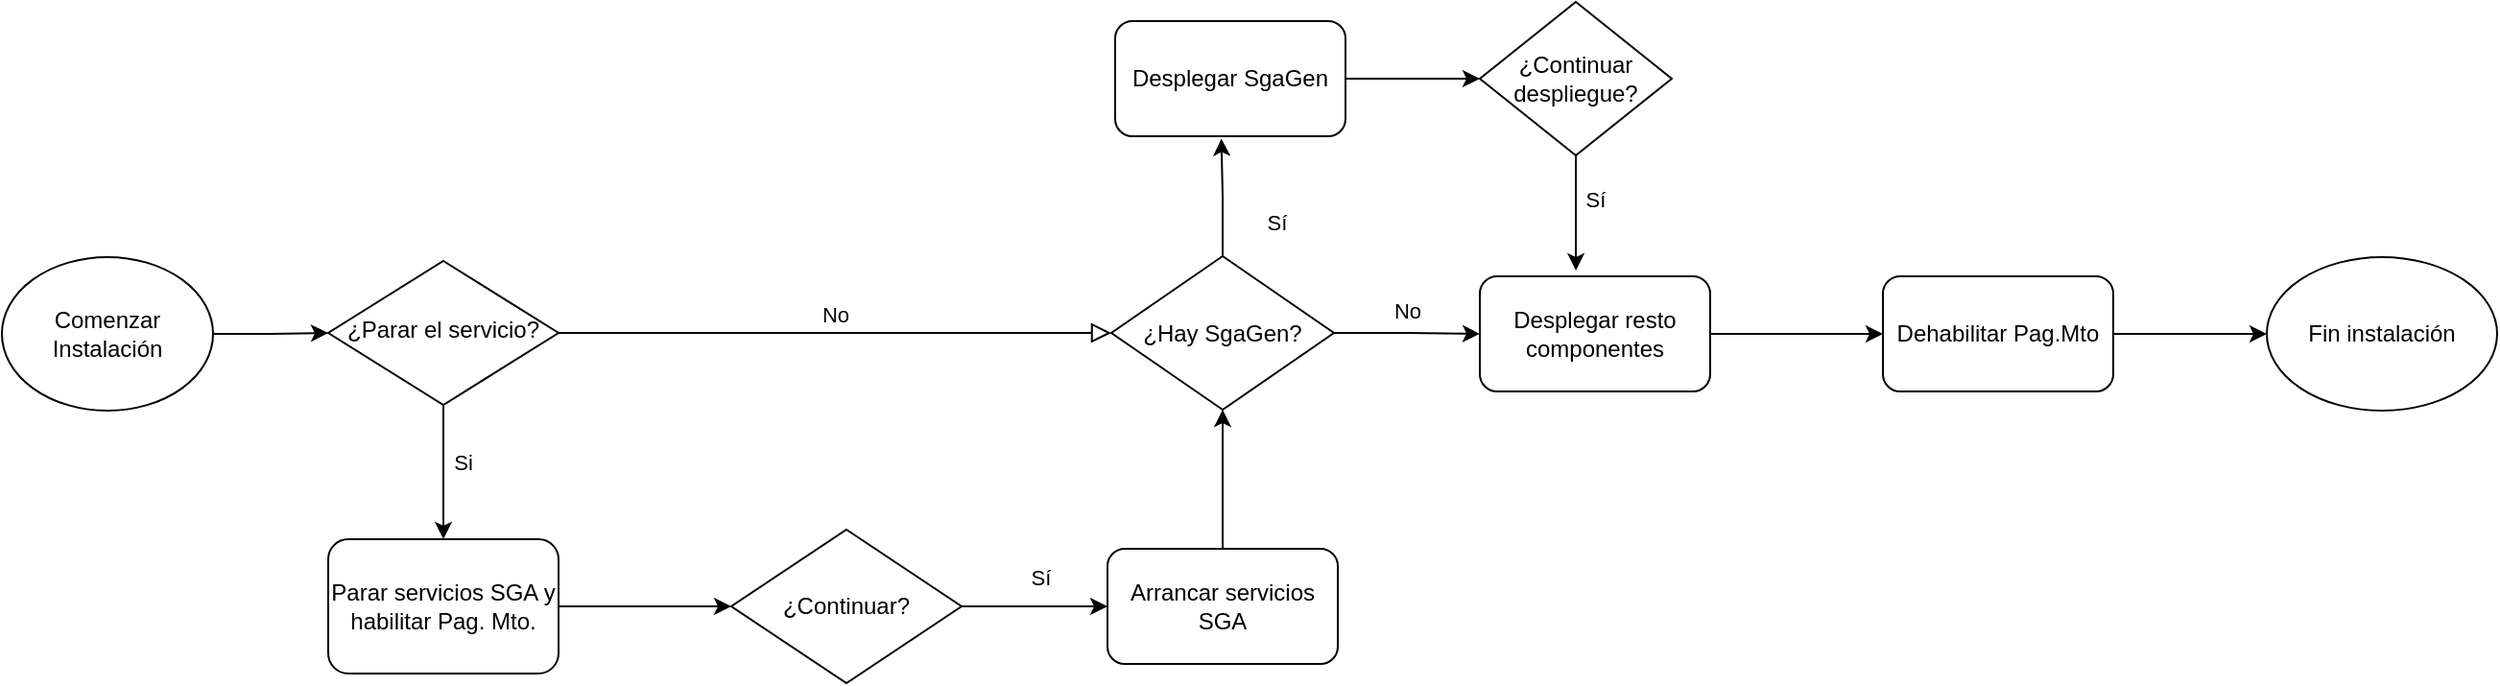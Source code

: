 <mxfile version="20.5.3" type="github">
  <diagram id="C5RBs43oDa-KdzZeNtuy" name="Page-1">
    <mxGraphModel dx="1808" dy="486" grid="1" gridSize="10" guides="1" tooltips="1" connect="1" arrows="1" fold="1" page="1" pageScale="1" pageWidth="827" pageHeight="1169" math="0" shadow="0">
      <root>
        <mxCell id="WIyWlLk6GJQsqaUBKTNV-0" />
        <mxCell id="WIyWlLk6GJQsqaUBKTNV-1" parent="WIyWlLk6GJQsqaUBKTNV-0" />
        <mxCell id="WIyWlLk6GJQsqaUBKTNV-5" value="No" style="edgeStyle=orthogonalEdgeStyle;rounded=0;html=1;jettySize=auto;orthogonalLoop=1;fontSize=11;endArrow=block;endFill=0;endSize=8;strokeWidth=1;shadow=0;labelBackgroundColor=none;entryX=0;entryY=0.5;entryDx=0;entryDy=0;" parent="WIyWlLk6GJQsqaUBKTNV-1" source="WIyWlLk6GJQsqaUBKTNV-6" target="yWLYZ-c4DIYPpMAelOv0-13" edge="1">
          <mxGeometry y="10" relative="1" as="geometry">
            <mxPoint as="offset" />
            <mxPoint x="414" y="212.5" as="targetPoint" />
          </mxGeometry>
        </mxCell>
        <object label="Si" id="yWLYZ-c4DIYPpMAelOv0-4">
          <mxCell style="edgeStyle=orthogonalEdgeStyle;rounded=0;orthogonalLoop=1;jettySize=auto;html=1;" edge="1" parent="WIyWlLk6GJQsqaUBKTNV-1">
            <mxGeometry x="-0.143" y="10" relative="1" as="geometry">
              <mxPoint x="70" y="250" as="sourcePoint" />
              <mxPoint x="70" y="320" as="targetPoint" />
              <mxPoint as="offset" />
            </mxGeometry>
          </mxCell>
        </object>
        <mxCell id="WIyWlLk6GJQsqaUBKTNV-6" value="¿Parar el servicio?" style="rhombus;whiteSpace=wrap;html=1;shadow=0;fontFamily=Helvetica;fontSize=12;align=center;strokeWidth=1;spacing=6;spacingTop=-4;" parent="WIyWlLk6GJQsqaUBKTNV-1" vertex="1">
          <mxGeometry x="10" y="175" width="120" height="75" as="geometry" />
        </mxCell>
        <mxCell id="yWLYZ-c4DIYPpMAelOv0-6" style="edgeStyle=orthogonalEdgeStyle;rounded=0;orthogonalLoop=1;jettySize=auto;html=1;entryX=0;entryY=0.5;entryDx=0;entryDy=0;" edge="1" parent="WIyWlLk6GJQsqaUBKTNV-1" source="yWLYZ-c4DIYPpMAelOv0-0" target="yWLYZ-c4DIYPpMAelOv0-5">
          <mxGeometry relative="1" as="geometry" />
        </mxCell>
        <mxCell id="yWLYZ-c4DIYPpMAelOv0-0" value="Parar servicios SGA y habilitar Pag. Mto." style="rounded=1;whiteSpace=wrap;html=1;" vertex="1" parent="WIyWlLk6GJQsqaUBKTNV-1">
          <mxGeometry x="10" y="320" width="120" height="70" as="geometry" />
        </mxCell>
        <mxCell id="yWLYZ-c4DIYPpMAelOv0-11" value="Sí" style="edgeStyle=orthogonalEdgeStyle;rounded=0;orthogonalLoop=1;jettySize=auto;html=1;entryX=0;entryY=0.5;entryDx=0;entryDy=0;" edge="1" parent="WIyWlLk6GJQsqaUBKTNV-1" source="yWLYZ-c4DIYPpMAelOv0-5" target="yWLYZ-c4DIYPpMAelOv0-10">
          <mxGeometry x="0.081" y="15" relative="1" as="geometry">
            <mxPoint as="offset" />
          </mxGeometry>
        </mxCell>
        <mxCell id="yWLYZ-c4DIYPpMAelOv0-5" value="¿Continuar?" style="rhombus;whiteSpace=wrap;html=1;" vertex="1" parent="WIyWlLk6GJQsqaUBKTNV-1">
          <mxGeometry x="220" y="315" width="120" height="80" as="geometry" />
        </mxCell>
        <mxCell id="yWLYZ-c4DIYPpMAelOv0-14" style="edgeStyle=orthogonalEdgeStyle;rounded=0;orthogonalLoop=1;jettySize=auto;html=1;entryX=0.5;entryY=1;entryDx=0;entryDy=0;" edge="1" parent="WIyWlLk6GJQsqaUBKTNV-1" source="yWLYZ-c4DIYPpMAelOv0-10" target="yWLYZ-c4DIYPpMAelOv0-13">
          <mxGeometry relative="1" as="geometry" />
        </mxCell>
        <mxCell id="yWLYZ-c4DIYPpMAelOv0-10" value="Arrancar servicios SGA" style="rounded=1;whiteSpace=wrap;html=1;" vertex="1" parent="WIyWlLk6GJQsqaUBKTNV-1">
          <mxGeometry x="416" y="325" width="120" height="60" as="geometry" />
        </mxCell>
        <mxCell id="yWLYZ-c4DIYPpMAelOv0-17" value="Sí" style="edgeStyle=orthogonalEdgeStyle;rounded=0;orthogonalLoop=1;jettySize=auto;html=1;entryX=0.461;entryY=1.021;entryDx=0;entryDy=0;entryPerimeter=0;" edge="1" parent="WIyWlLk6GJQsqaUBKTNV-1" source="yWLYZ-c4DIYPpMAelOv0-13" target="yWLYZ-c4DIYPpMAelOv0-15">
          <mxGeometry x="0.009" y="-14" relative="1" as="geometry">
            <mxPoint x="14" y="13" as="offset" />
          </mxGeometry>
        </mxCell>
        <mxCell id="yWLYZ-c4DIYPpMAelOv0-21" value="No" style="edgeStyle=orthogonalEdgeStyle;rounded=0;orthogonalLoop=1;jettySize=auto;html=1;entryX=0;entryY=0.5;entryDx=0;entryDy=0;" edge="1" parent="WIyWlLk6GJQsqaUBKTNV-1" source="yWLYZ-c4DIYPpMAelOv0-13" target="yWLYZ-c4DIYPpMAelOv0-20">
          <mxGeometry x="-0.007" y="-12" relative="1" as="geometry">
            <mxPoint x="12" y="-12" as="offset" />
          </mxGeometry>
        </mxCell>
        <mxCell id="yWLYZ-c4DIYPpMAelOv0-13" value="¿Hay SgaGen?" style="rhombus;whiteSpace=wrap;html=1;" vertex="1" parent="WIyWlLk6GJQsqaUBKTNV-1">
          <mxGeometry x="418" y="172.5" width="116" height="80" as="geometry" />
        </mxCell>
        <mxCell id="yWLYZ-c4DIYPpMAelOv0-19" style="edgeStyle=orthogonalEdgeStyle;rounded=0;orthogonalLoop=1;jettySize=auto;html=1;entryX=0;entryY=0.5;entryDx=0;entryDy=0;" edge="1" parent="WIyWlLk6GJQsqaUBKTNV-1" source="yWLYZ-c4DIYPpMAelOv0-15" target="yWLYZ-c4DIYPpMAelOv0-18">
          <mxGeometry relative="1" as="geometry" />
        </mxCell>
        <mxCell id="yWLYZ-c4DIYPpMAelOv0-15" value="Desplegar SgaGen" style="rounded=1;whiteSpace=wrap;html=1;" vertex="1" parent="WIyWlLk6GJQsqaUBKTNV-1">
          <mxGeometry x="420" y="50" width="120" height="60" as="geometry" />
        </mxCell>
        <mxCell id="yWLYZ-c4DIYPpMAelOv0-22" style="edgeStyle=orthogonalEdgeStyle;rounded=0;orthogonalLoop=1;jettySize=auto;html=1;entryX=0.417;entryY=-0.05;entryDx=0;entryDy=0;entryPerimeter=0;" edge="1" parent="WIyWlLk6GJQsqaUBKTNV-1" source="yWLYZ-c4DIYPpMAelOv0-18" target="yWLYZ-c4DIYPpMAelOv0-20">
          <mxGeometry relative="1" as="geometry" />
        </mxCell>
        <mxCell id="yWLYZ-c4DIYPpMAelOv0-23" value="Sí" style="edgeLabel;html=1;align=center;verticalAlign=middle;resizable=0;points=[];" vertex="1" connectable="0" parent="yWLYZ-c4DIYPpMAelOv0-22">
          <mxGeometry x="-0.234" y="-2" relative="1" as="geometry">
            <mxPoint x="12" as="offset" />
          </mxGeometry>
        </mxCell>
        <mxCell id="yWLYZ-c4DIYPpMAelOv0-18" value="¿Continuar despliegue?" style="rhombus;whiteSpace=wrap;html=1;" vertex="1" parent="WIyWlLk6GJQsqaUBKTNV-1">
          <mxGeometry x="610" y="40" width="100" height="80" as="geometry" />
        </mxCell>
        <mxCell id="yWLYZ-c4DIYPpMAelOv0-25" style="edgeStyle=orthogonalEdgeStyle;rounded=0;orthogonalLoop=1;jettySize=auto;html=1;entryX=0;entryY=0.5;entryDx=0;entryDy=0;" edge="1" parent="WIyWlLk6GJQsqaUBKTNV-1" source="yWLYZ-c4DIYPpMAelOv0-20" target="yWLYZ-c4DIYPpMAelOv0-24">
          <mxGeometry relative="1" as="geometry" />
        </mxCell>
        <mxCell id="yWLYZ-c4DIYPpMAelOv0-20" value="Desplegar resto componentes" style="rounded=1;whiteSpace=wrap;html=1;" vertex="1" parent="WIyWlLk6GJQsqaUBKTNV-1">
          <mxGeometry x="610" y="183" width="120" height="60" as="geometry" />
        </mxCell>
        <mxCell id="yWLYZ-c4DIYPpMAelOv0-27" style="edgeStyle=orthogonalEdgeStyle;rounded=0;orthogonalLoop=1;jettySize=auto;html=1;entryX=0;entryY=0.5;entryDx=0;entryDy=0;" edge="1" parent="WIyWlLk6GJQsqaUBKTNV-1" source="yWLYZ-c4DIYPpMAelOv0-24">
          <mxGeometry relative="1" as="geometry">
            <mxPoint x="1020.0" y="213" as="targetPoint" />
          </mxGeometry>
        </mxCell>
        <mxCell id="yWLYZ-c4DIYPpMAelOv0-24" value="Dehabilitar Pag.Mto" style="rounded=1;whiteSpace=wrap;html=1;" vertex="1" parent="WIyWlLk6GJQsqaUBKTNV-1">
          <mxGeometry x="820" y="183" width="120" height="60" as="geometry" />
        </mxCell>
        <mxCell id="yWLYZ-c4DIYPpMAelOv0-29" style="edgeStyle=orthogonalEdgeStyle;rounded=0;orthogonalLoop=1;jettySize=auto;html=1;" edge="1" parent="WIyWlLk6GJQsqaUBKTNV-1" source="yWLYZ-c4DIYPpMAelOv0-28" target="WIyWlLk6GJQsqaUBKTNV-6">
          <mxGeometry relative="1" as="geometry" />
        </mxCell>
        <mxCell id="yWLYZ-c4DIYPpMAelOv0-28" value="Comenzar Instalación" style="ellipse;whiteSpace=wrap;html=1;" vertex="1" parent="WIyWlLk6GJQsqaUBKTNV-1">
          <mxGeometry x="-160" y="173" width="110" height="80" as="geometry" />
        </mxCell>
        <mxCell id="yWLYZ-c4DIYPpMAelOv0-30" value="Fin instalación" style="ellipse;whiteSpace=wrap;html=1;" vertex="1" parent="WIyWlLk6GJQsqaUBKTNV-1">
          <mxGeometry x="1020" y="173" width="120" height="80" as="geometry" />
        </mxCell>
      </root>
    </mxGraphModel>
  </diagram>
</mxfile>
